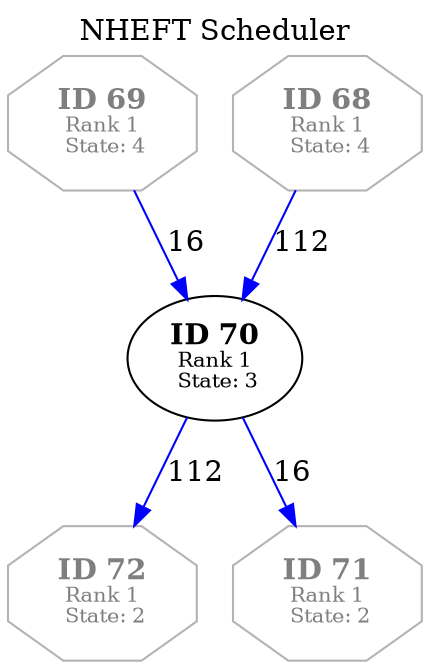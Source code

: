 // Generated in NHEFTScheduler
digraph TargetTaskGraph {
  labelloc="t";
  label="NHEFT Scheduler";
  V72 [label=<<B>ID 72</B><BR /><FONT POINT-SIZE="10">Rank 1<BR /> State: 2</FONT>> color=gray70 fontcolor=gray50 shape=octagon];
  V71 [label=<<B>ID 71</B><BR /><FONT POINT-SIZE="10">Rank 1<BR /> State: 2</FONT>> color=gray70 fontcolor=gray50 shape=octagon];
  V70 [label=<<B>ID 70</B><BR /><FONT POINT-SIZE="10">Rank 1<BR /> State: 3</FONT>>];
  V70 -> V71 [color="blue" label=<16>];
  V70 -> V72 [color="blue" label=<112>];
  V69 [label=<<B>ID 69</B><BR /><FONT POINT-SIZE="10">Rank 1<BR /> State: 4</FONT>> color=gray70 fontcolor=gray50 shape=octagon];
  V69 -> V70 [color="blue" label=<16>];
  V68 [label=<<B>ID 68</B><BR /><FONT POINT-SIZE="10">Rank 1<BR /> State: 4</FONT>> color=gray70 fontcolor=gray50 shape=octagon];
  V68 -> V70 [color="blue" label=<112>];
}
